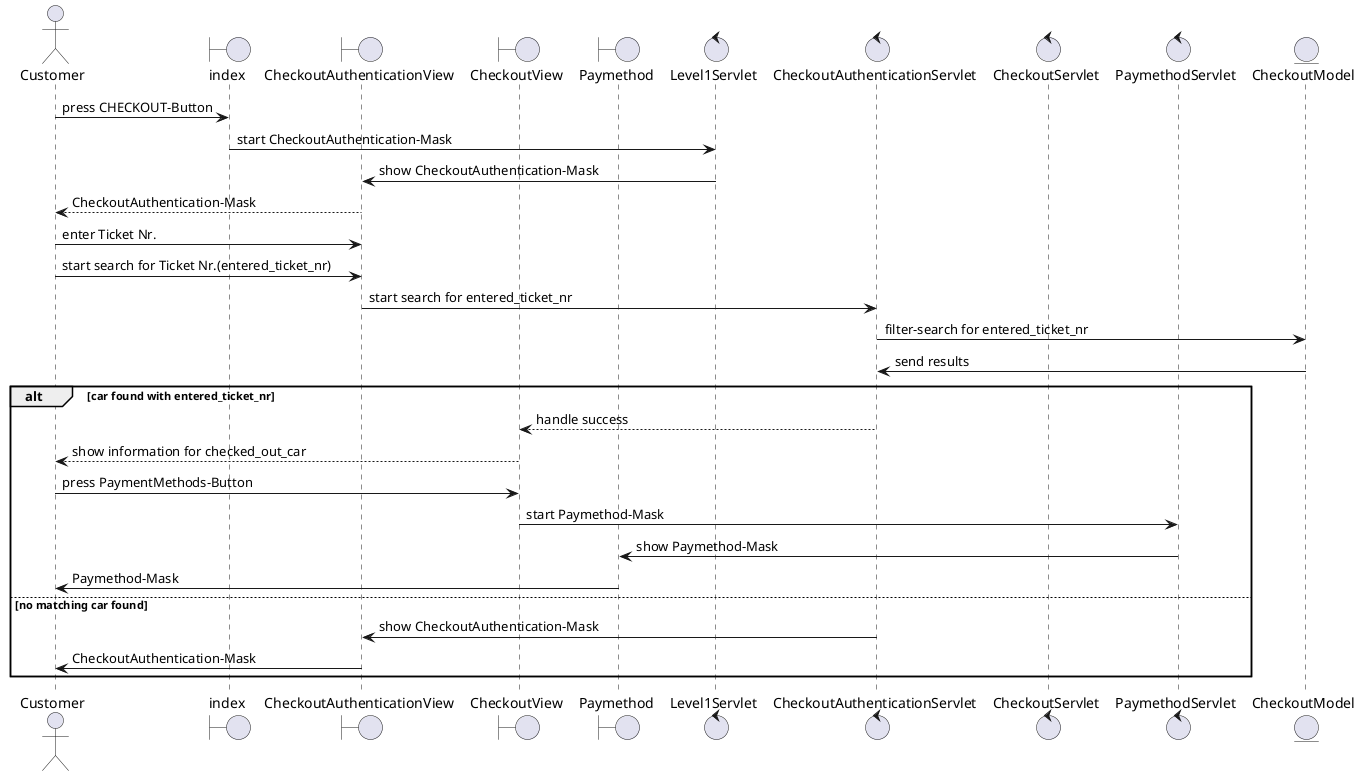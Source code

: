 @startuml
'https://plantuml.com/class-diagram
'Erstellt von Rahgawi
actor Customer
boundary index
boundary CheckoutAuthenticationView
boundary CheckoutView
boundary Paymethod
control Level1Servlet
control CheckoutAuthenticationServlet
control CheckoutServlet
control PaymethodServlet
entity CheckoutModel
Customer -> index : press CHECKOUT-Button
index -> Level1Servlet : start CheckoutAuthentication-Mask
Level1Servlet -> CheckoutAuthenticationView : show CheckoutAuthentication-Mask
CheckoutAuthenticationView --> Customer : CheckoutAuthentication-Mask
Customer -> CheckoutAuthenticationView : enter Ticket Nr.
Customer -> CheckoutAuthenticationView : start search for Ticket Nr.(entered_ticket_nr)
CheckoutAuthenticationView -> CheckoutAuthenticationServlet : start search for entered_ticket_nr
CheckoutAuthenticationServlet -> CheckoutModel : filter-search for entered_ticket_nr
CheckoutModel -> CheckoutAuthenticationServlet : send results
alt car found with entered_ticket_nr
    CheckoutAuthenticationServlet --> CheckoutView : handle success
    CheckoutView --> Customer : show information for checked_out_car
    Customer -> CheckoutView : press PaymentMethods-Button
    CheckoutView -> PaymethodServlet : start Paymethod-Mask
    PaymethodServlet -> Paymethod : show Paymethod-Mask
    Paymethod -> Customer : Paymethod-Mask
else no matching car found
    CheckoutAuthenticationServlet -> CheckoutAuthenticationView : show CheckoutAuthentication-Mask
    CheckoutAuthenticationView -> Customer : CheckoutAuthentication-Mask
 end
@enduml